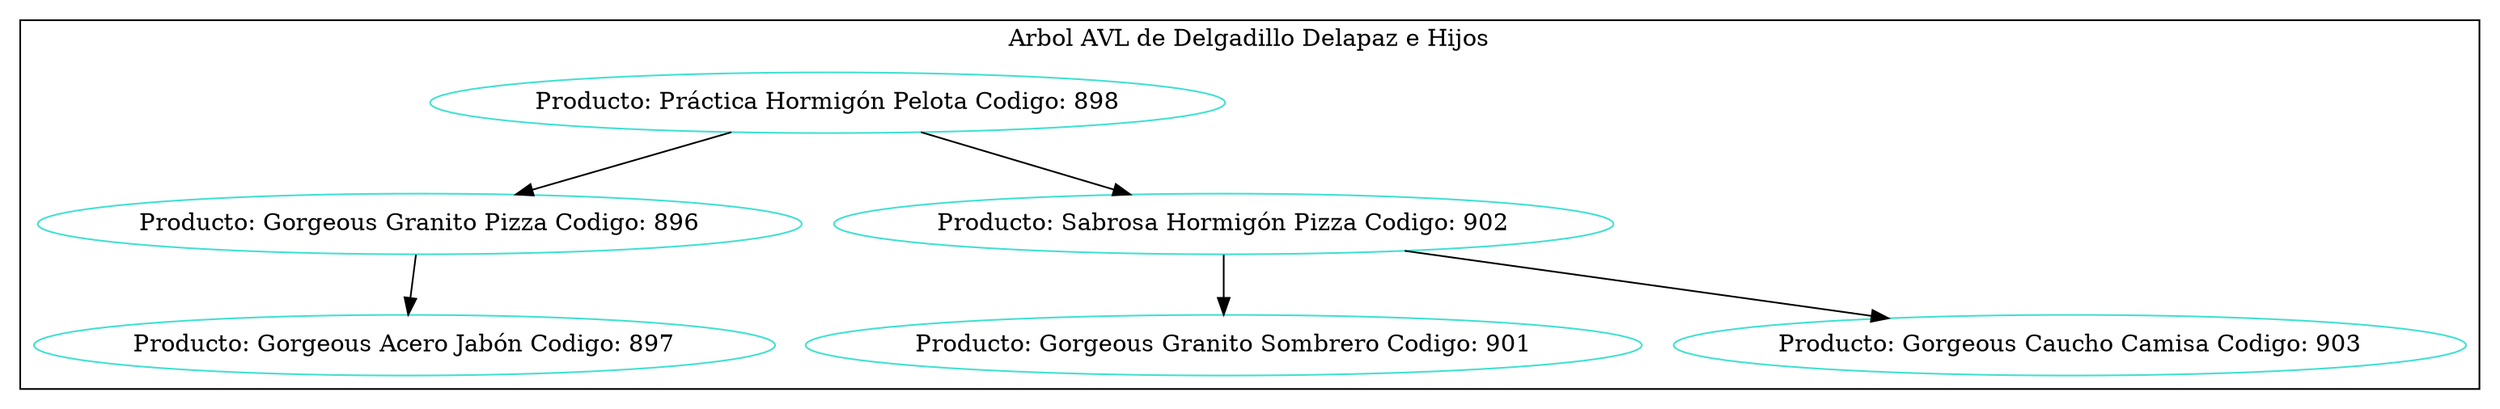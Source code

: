 digraph Hash{
node [color ="turquoise"];
subgraph clusterMarco {label="Arbol AVL de Delgadillo Delapaz e Hijos";color=black;
node[label="Producto: Práctica Hormigón Pelota Codigo: 898"]898;
node[label="Producto: Gorgeous Granito Pizza Codigo: 896"]896;
node[label="Producto: Gorgeous Acero Jabón Codigo: 897"]897;
node[label="Producto: Sabrosa Hormigón Pizza Codigo: 902"]902;
node[label="Producto: Gorgeous Granito Sombrero Codigo: 901"]901;
node[label="Producto: Gorgeous Caucho Camisa Codigo: 903"]903;
896->897;
898->896;
902->901;
902->903;
898->902;
}
}